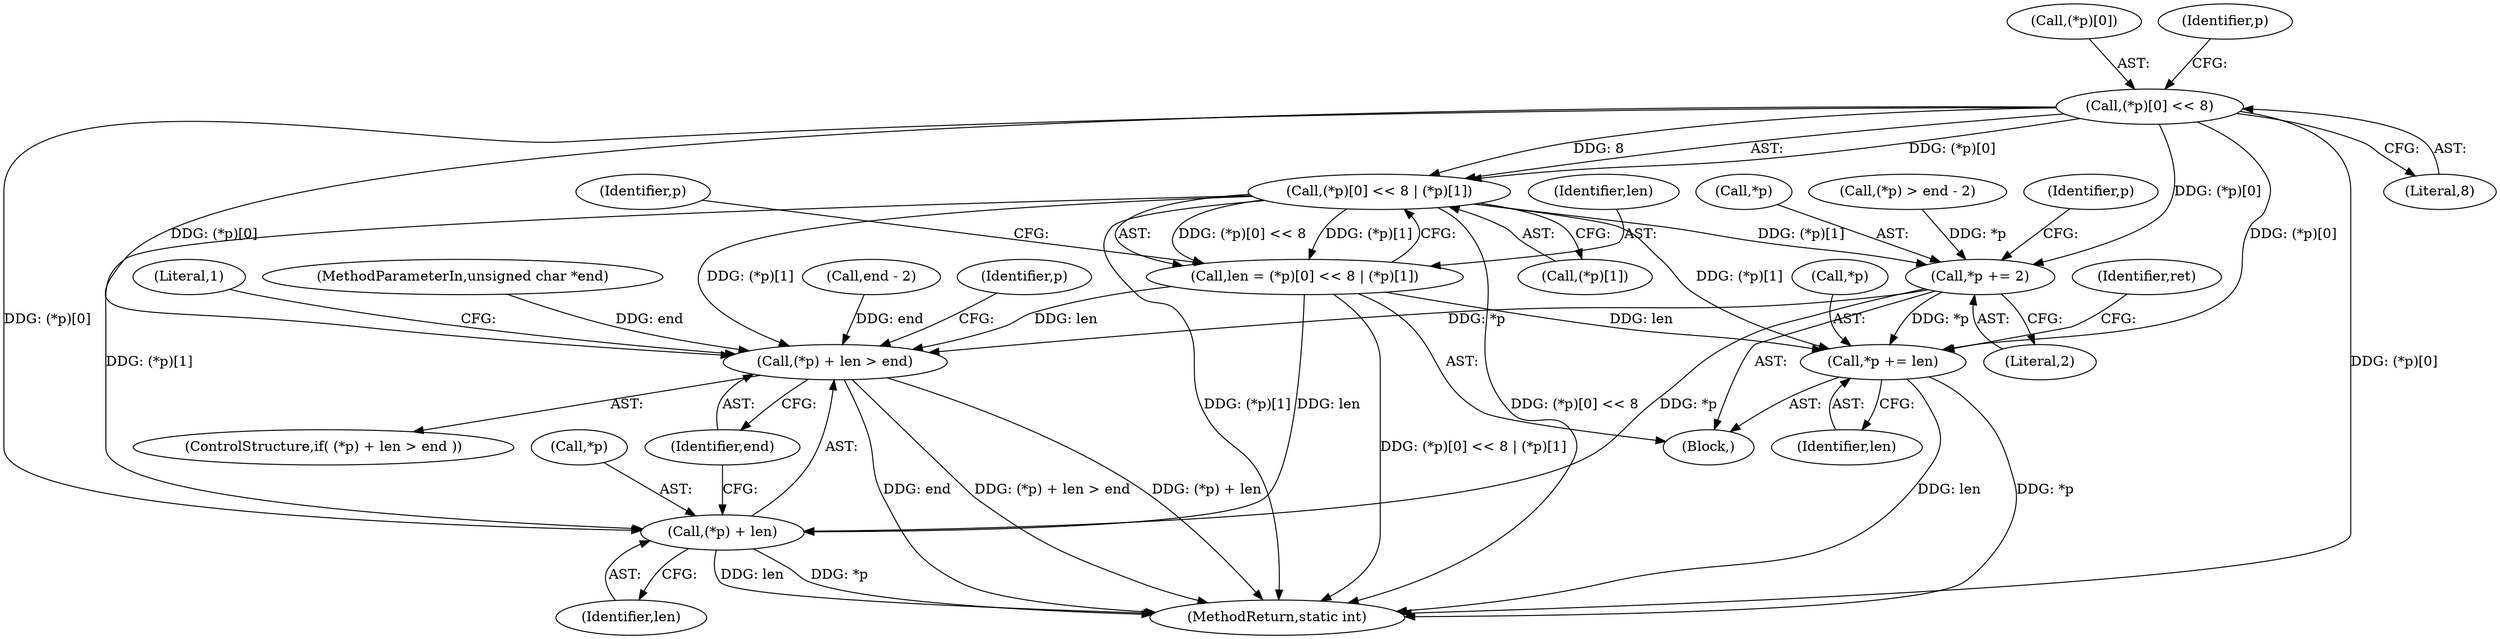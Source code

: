 digraph "0_mbedtls_740b218386083dc708ce98ccc94a63a95cd5629e@array" {
"1000131" [label="(Call,(*p)[0] << 8)"];
"1000130" [label="(Call,(*p)[0] << 8 | (*p)[1])"];
"1000128" [label="(Call,len = (*p)[0] << 8 | (*p)[1])"];
"1000146" [label="(Call,(*p) + len > end)"];
"1000147" [label="(Call,(*p) + len)"];
"1000158" [label="(Call,*p += len)"];
"1000141" [label="(Call,*p += 2)"];
"1000159" [label="(Call,*p)"];
"1000128" [label="(Call,len = (*p)[0] << 8 | (*p)[1])"];
"1000137" [label="(Call,(*p)[1])"];
"1000158" [label="(Call,*p += len)"];
"1000142" [label="(Call,*p)"];
"1000163" [label="(Identifier,ret)"];
"1000151" [label="(Identifier,end)"];
"1000147" [label="(Call,(*p) + len)"];
"1000106" [label="(Block,)"];
"1000119" [label="(Call,end - 2)"];
"1000116" [label="(Call,(*p) > end - 2)"];
"1000130" [label="(Call,(*p)[0] << 8 | (*p)[1])"];
"1000131" [label="(Call,(*p)[0] << 8)"];
"1000160" [label="(Identifier,p)"];
"1000154" [label="(Literal,1)"];
"1000132" [label="(Call,(*p)[0])"];
"1000161" [label="(Identifier,len)"];
"1000141" [label="(Call,*p += 2)"];
"1000139" [label="(Identifier,p)"];
"1000149" [label="(Identifier,p)"];
"1000145" [label="(ControlStructure,if( (*p) + len > end ))"];
"1000105" [label="(MethodParameterIn,unsigned char *end)"];
"1000136" [label="(Literal,8)"];
"1000143" [label="(Identifier,p)"];
"1000129" [label="(Identifier,len)"];
"1000144" [label="(Literal,2)"];
"1000150" [label="(Identifier,len)"];
"1000146" [label="(Call,(*p) + len > end)"];
"1000167" [label="(MethodReturn,static int)"];
"1000148" [label="(Call,*p)"];
"1000131" -> "1000130"  [label="AST: "];
"1000131" -> "1000136"  [label="CFG: "];
"1000132" -> "1000131"  [label="AST: "];
"1000136" -> "1000131"  [label="AST: "];
"1000139" -> "1000131"  [label="CFG: "];
"1000131" -> "1000167"  [label="DDG: (*p)[0]"];
"1000131" -> "1000130"  [label="DDG: (*p)[0]"];
"1000131" -> "1000130"  [label="DDG: 8"];
"1000131" -> "1000141"  [label="DDG: (*p)[0]"];
"1000131" -> "1000146"  [label="DDG: (*p)[0]"];
"1000131" -> "1000147"  [label="DDG: (*p)[0]"];
"1000131" -> "1000158"  [label="DDG: (*p)[0]"];
"1000130" -> "1000128"  [label="AST: "];
"1000130" -> "1000137"  [label="CFG: "];
"1000137" -> "1000130"  [label="AST: "];
"1000128" -> "1000130"  [label="CFG: "];
"1000130" -> "1000167"  [label="DDG: (*p)[0] << 8"];
"1000130" -> "1000167"  [label="DDG: (*p)[1]"];
"1000130" -> "1000128"  [label="DDG: (*p)[0] << 8"];
"1000130" -> "1000128"  [label="DDG: (*p)[1]"];
"1000130" -> "1000141"  [label="DDG: (*p)[1]"];
"1000130" -> "1000146"  [label="DDG: (*p)[1]"];
"1000130" -> "1000147"  [label="DDG: (*p)[1]"];
"1000130" -> "1000158"  [label="DDG: (*p)[1]"];
"1000128" -> "1000106"  [label="AST: "];
"1000129" -> "1000128"  [label="AST: "];
"1000143" -> "1000128"  [label="CFG: "];
"1000128" -> "1000167"  [label="DDG: (*p)[0] << 8 | (*p)[1]"];
"1000128" -> "1000146"  [label="DDG: len"];
"1000128" -> "1000147"  [label="DDG: len"];
"1000128" -> "1000158"  [label="DDG: len"];
"1000146" -> "1000145"  [label="AST: "];
"1000146" -> "1000151"  [label="CFG: "];
"1000147" -> "1000146"  [label="AST: "];
"1000151" -> "1000146"  [label="AST: "];
"1000154" -> "1000146"  [label="CFG: "];
"1000160" -> "1000146"  [label="CFG: "];
"1000146" -> "1000167"  [label="DDG: end"];
"1000146" -> "1000167"  [label="DDG: (*p) + len > end"];
"1000146" -> "1000167"  [label="DDG: (*p) + len"];
"1000141" -> "1000146"  [label="DDG: *p"];
"1000119" -> "1000146"  [label="DDG: end"];
"1000105" -> "1000146"  [label="DDG: end"];
"1000147" -> "1000150"  [label="CFG: "];
"1000148" -> "1000147"  [label="AST: "];
"1000150" -> "1000147"  [label="AST: "];
"1000151" -> "1000147"  [label="CFG: "];
"1000147" -> "1000167"  [label="DDG: *p"];
"1000147" -> "1000167"  [label="DDG: len"];
"1000141" -> "1000147"  [label="DDG: *p"];
"1000158" -> "1000106"  [label="AST: "];
"1000158" -> "1000161"  [label="CFG: "];
"1000159" -> "1000158"  [label="AST: "];
"1000161" -> "1000158"  [label="AST: "];
"1000163" -> "1000158"  [label="CFG: "];
"1000158" -> "1000167"  [label="DDG: *p"];
"1000158" -> "1000167"  [label="DDG: len"];
"1000141" -> "1000158"  [label="DDG: *p"];
"1000141" -> "1000106"  [label="AST: "];
"1000141" -> "1000144"  [label="CFG: "];
"1000142" -> "1000141"  [label="AST: "];
"1000144" -> "1000141"  [label="AST: "];
"1000149" -> "1000141"  [label="CFG: "];
"1000116" -> "1000141"  [label="DDG: *p"];
}
